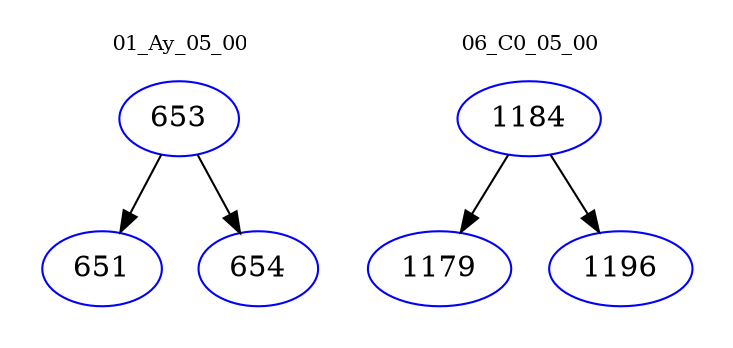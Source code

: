 digraph{
subgraph cluster_0 {
color = white
label = "01_Ay_05_00";
fontsize=10;
T0_653 [label="653", color="blue"]
T0_653 -> T0_651 [color="black"]
T0_651 [label="651", color="blue"]
T0_653 -> T0_654 [color="black"]
T0_654 [label="654", color="blue"]
}
subgraph cluster_1 {
color = white
label = "06_C0_05_00";
fontsize=10;
T1_1184 [label="1184", color="blue"]
T1_1184 -> T1_1179 [color="black"]
T1_1179 [label="1179", color="blue"]
T1_1184 -> T1_1196 [color="black"]
T1_1196 [label="1196", color="blue"]
}
}
